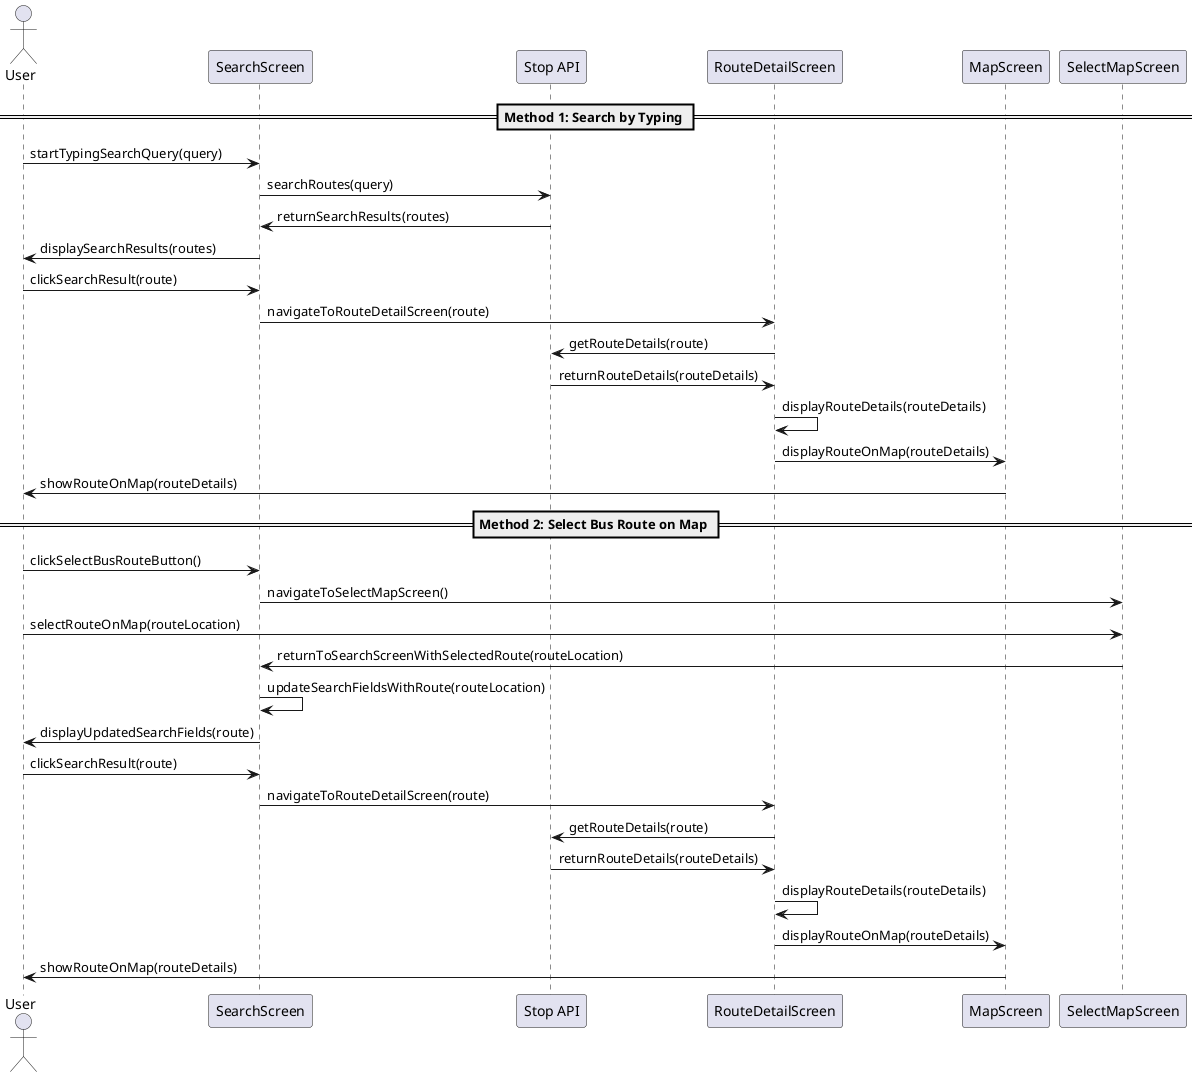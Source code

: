 @startuml

actor User
participant SearchScreen
participant "Stop API" as StopAPI
participant "RouteDetailScreen" as RouteDetailScreen
participant "MapScreen" as RouteMapScreen

== Method 1: Search by Typing ==
User -> SearchScreen : startTypingSearchQuery(query)
SearchScreen -> StopAPI : searchRoutes(query)
StopAPI -> SearchScreen : returnSearchResults(routes)
SearchScreen -> User : displaySearchResults(routes)

User -> SearchScreen : clickSearchResult(route)
SearchScreen -> RouteDetailScreen : navigateToRouteDetailScreen(route)
RouteDetailScreen -> StopAPI : getRouteDetails(route)
StopAPI -> RouteDetailScreen : returnRouteDetails(routeDetails)
RouteDetailScreen -> RouteDetailScreen : displayRouteDetails(routeDetails)
RouteDetailScreen -> RouteMapScreen : displayRouteOnMap(routeDetails)
RouteMapScreen -> User : showRouteOnMap(routeDetails)

== Method 2: Select Bus Route on Map ==
User -> SearchScreen : clickSelectBusRouteButton()
SearchScreen -> SelectMapScreen : navigateToSelectMapScreen()
User -> SelectMapScreen : selectRouteOnMap(routeLocation)
SelectMapScreen -> SearchScreen : returnToSearchScreenWithSelectedRoute(routeLocation)
SearchScreen -> SearchScreen : updateSearchFieldsWithRoute(routeLocation)
SearchScreen -> User : displayUpdatedSearchFields(route)

User -> SearchScreen : clickSearchResult(route)
SearchScreen -> RouteDetailScreen : navigateToRouteDetailScreen(route)
RouteDetailScreen -> StopAPI : getRouteDetails(route)
StopAPI -> RouteDetailScreen : returnRouteDetails(routeDetails)
RouteDetailScreen -> RouteDetailScreen : displayRouteDetails(routeDetails)
RouteDetailScreen -> RouteMapScreen : displayRouteOnMap(routeDetails)
RouteMapScreen -> User : showRouteOnMap(routeDetails)

@enduml
